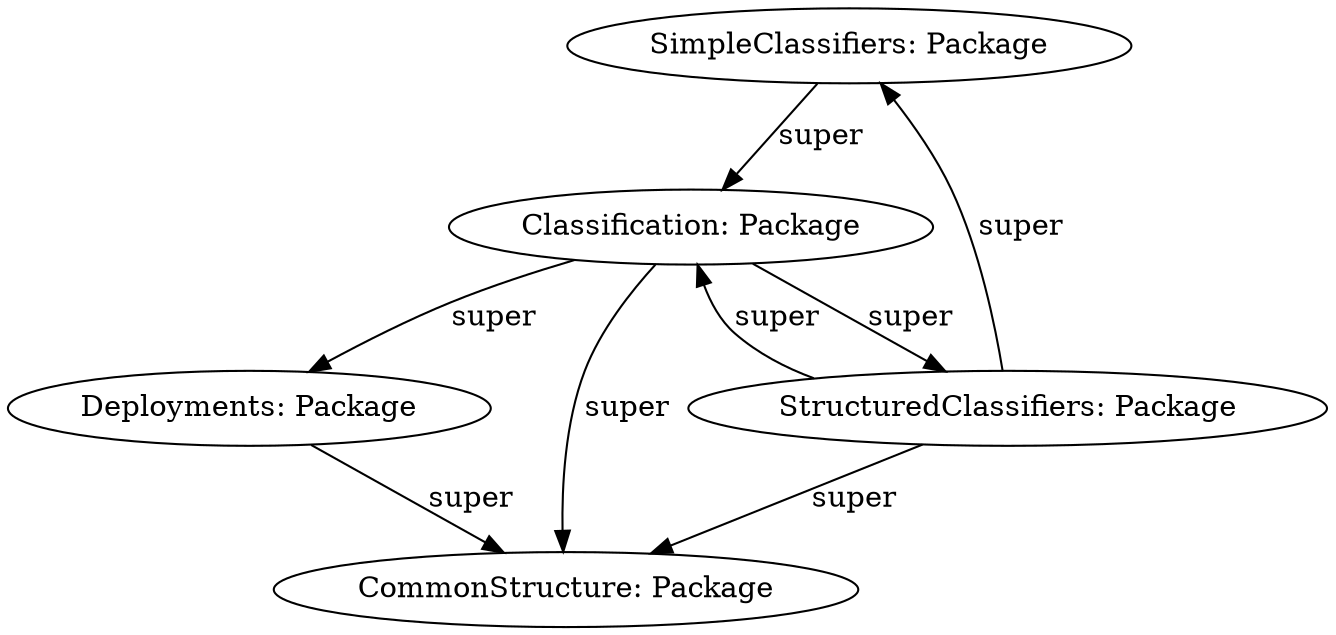 digraph{
{style = filled
shape = box
}
"ID4f5ad6b7" [label= "SimpleClassifiers: Package" style=solid fillcolor = white]
"ID420c9959" [label= "Deployments: Package" style=solid fillcolor = white]
"ID32f2de5c" [label= "StructuredClassifiers: Package" style=solid fillcolor = white]
"ID3bb186b" [label= "Classification: Package" style=solid fillcolor = white]
"ID4a2bc71f" [label= "CommonStructure: Package" style=solid fillcolor = white]
ID420c9959 -> ID4a2bc71f [label = "super" style = solid color = black ]
ID32f2de5c -> ID4a2bc71f [label = "super" style = solid color = black ]
ID3bb186b -> ID4a2bc71f [label = "super" style = solid color = black ]
ID3bb186b -> ID32f2de5c [label = "super" style = solid color = black ]
ID32f2de5c -> ID3bb186b [label = "super" style = solid color = black ]
ID32f2de5c -> ID4f5ad6b7 [label = "super" style = solid color = black ]
ID4f5ad6b7 -> ID3bb186b [label = "super" style = solid color = black ]
ID3bb186b -> ID420c9959 [label = "super" style = solid color = black ]
}